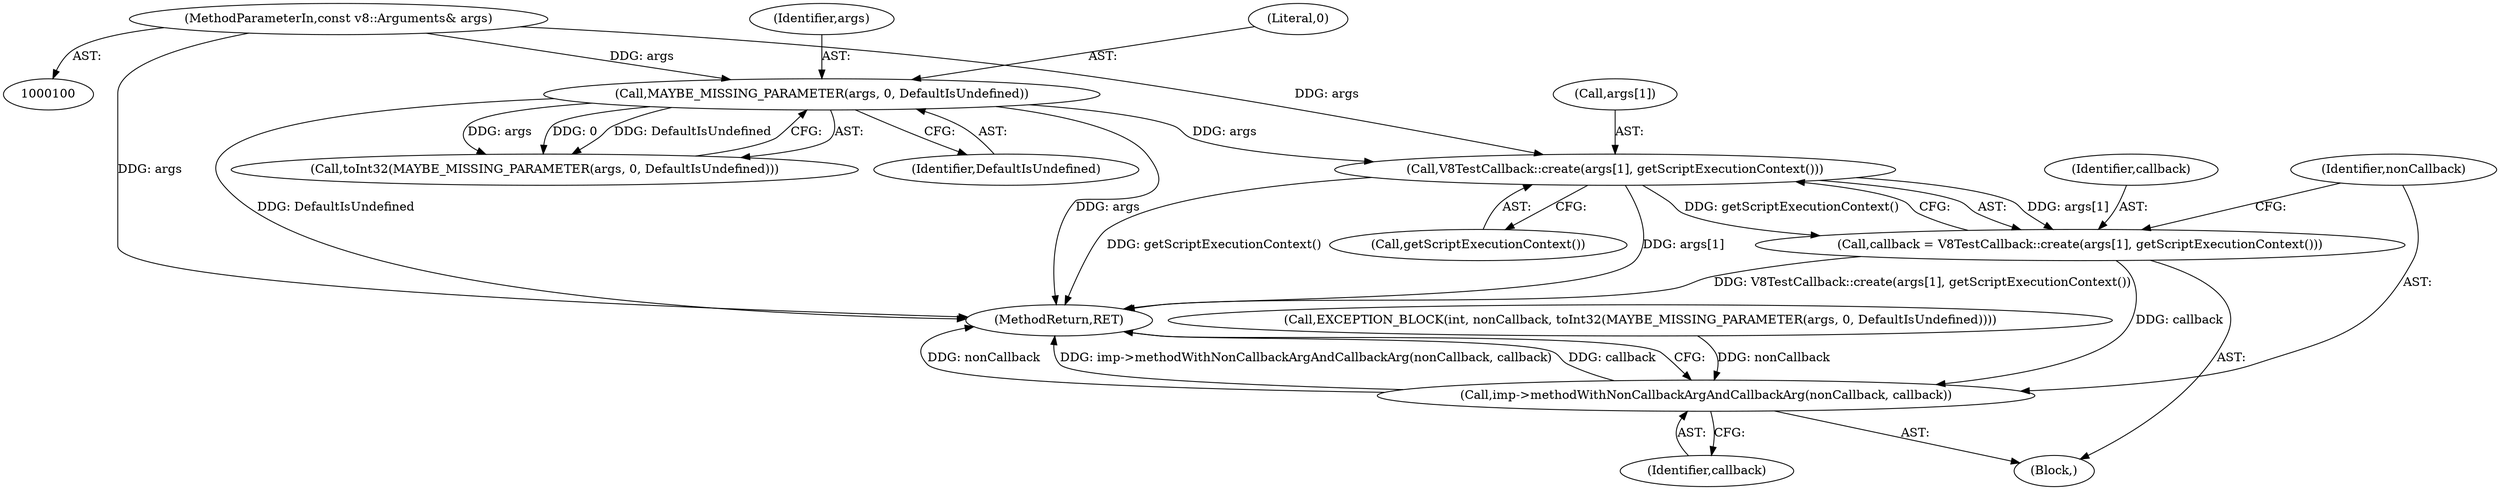digraph "0_Chrome_e9372a1bfd3588a80fcf49aa07321f0971dd6091_23@API" {
"1000138" [label="(Call,V8TestCallback::create(args[1], getScriptExecutionContext()))"];
"1000120" [label="(Call,MAYBE_MISSING_PARAMETER(args, 0, DefaultIsUndefined))"];
"1000101" [label="(MethodParameterIn,const v8::Arguments& args)"];
"1000136" [label="(Call,callback = V8TestCallback::create(args[1], getScriptExecutionContext()))"];
"1000143" [label="(Call,imp->methodWithNonCallbackArgAndCallbackArg(nonCallback, callback))"];
"1000102" [label="(Block,)"];
"1000144" [label="(Identifier,nonCallback)"];
"1000116" [label="(Call,EXCEPTION_BLOCK(int, nonCallback, toInt32(MAYBE_MISSING_PARAMETER(args, 0, DefaultIsUndefined))))"];
"1000143" [label="(Call,imp->methodWithNonCallbackArgAndCallbackArg(nonCallback, callback))"];
"1000122" [label="(Literal,0)"];
"1000119" [label="(Call,toInt32(MAYBE_MISSING_PARAMETER(args, 0, DefaultIsUndefined)))"];
"1000146" [label="(MethodReturn,RET)"];
"1000123" [label="(Identifier,DefaultIsUndefined)"];
"1000142" [label="(Call,getScriptExecutionContext())"];
"1000120" [label="(Call,MAYBE_MISSING_PARAMETER(args, 0, DefaultIsUndefined))"];
"1000121" [label="(Identifier,args)"];
"1000101" [label="(MethodParameterIn,const v8::Arguments& args)"];
"1000139" [label="(Call,args[1])"];
"1000137" [label="(Identifier,callback)"];
"1000145" [label="(Identifier,callback)"];
"1000138" [label="(Call,V8TestCallback::create(args[1], getScriptExecutionContext()))"];
"1000136" [label="(Call,callback = V8TestCallback::create(args[1], getScriptExecutionContext()))"];
"1000138" -> "1000136"  [label="AST: "];
"1000138" -> "1000142"  [label="CFG: "];
"1000139" -> "1000138"  [label="AST: "];
"1000142" -> "1000138"  [label="AST: "];
"1000136" -> "1000138"  [label="CFG: "];
"1000138" -> "1000146"  [label="DDG: getScriptExecutionContext()"];
"1000138" -> "1000146"  [label="DDG: args[1]"];
"1000138" -> "1000136"  [label="DDG: args[1]"];
"1000138" -> "1000136"  [label="DDG: getScriptExecutionContext()"];
"1000120" -> "1000138"  [label="DDG: args"];
"1000101" -> "1000138"  [label="DDG: args"];
"1000120" -> "1000119"  [label="AST: "];
"1000120" -> "1000123"  [label="CFG: "];
"1000121" -> "1000120"  [label="AST: "];
"1000122" -> "1000120"  [label="AST: "];
"1000123" -> "1000120"  [label="AST: "];
"1000119" -> "1000120"  [label="CFG: "];
"1000120" -> "1000146"  [label="DDG: DefaultIsUndefined"];
"1000120" -> "1000146"  [label="DDG: args"];
"1000120" -> "1000119"  [label="DDG: args"];
"1000120" -> "1000119"  [label="DDG: 0"];
"1000120" -> "1000119"  [label="DDG: DefaultIsUndefined"];
"1000101" -> "1000120"  [label="DDG: args"];
"1000101" -> "1000100"  [label="AST: "];
"1000101" -> "1000146"  [label="DDG: args"];
"1000136" -> "1000102"  [label="AST: "];
"1000137" -> "1000136"  [label="AST: "];
"1000144" -> "1000136"  [label="CFG: "];
"1000136" -> "1000146"  [label="DDG: V8TestCallback::create(args[1], getScriptExecutionContext())"];
"1000136" -> "1000143"  [label="DDG: callback"];
"1000143" -> "1000102"  [label="AST: "];
"1000143" -> "1000145"  [label="CFG: "];
"1000144" -> "1000143"  [label="AST: "];
"1000145" -> "1000143"  [label="AST: "];
"1000146" -> "1000143"  [label="CFG: "];
"1000143" -> "1000146"  [label="DDG: nonCallback"];
"1000143" -> "1000146"  [label="DDG: imp->methodWithNonCallbackArgAndCallbackArg(nonCallback, callback)"];
"1000143" -> "1000146"  [label="DDG: callback"];
"1000116" -> "1000143"  [label="DDG: nonCallback"];
}
